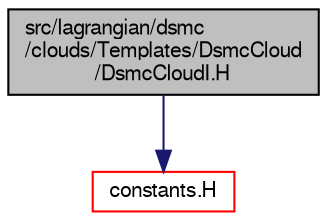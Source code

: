 digraph "src/lagrangian/dsmc/clouds/Templates/DsmcCloud/DsmcCloudI.H"
{
  bgcolor="transparent";
  edge [fontname="FreeSans",fontsize="10",labelfontname="FreeSans",labelfontsize="10"];
  node [fontname="FreeSans",fontsize="10",shape=record];
  Node0 [label="src/lagrangian/dsmc\l/clouds/Templates/DsmcCloud\l/DsmcCloudI.H",height=0.2,width=0.4,color="black", fillcolor="grey75", style="filled", fontcolor="black"];
  Node0 -> Node1 [color="midnightblue",fontsize="10",style="solid",fontname="FreeSans"];
  Node1 [label="constants.H",height=0.2,width=0.4,color="red",URL="$a10217.html"];
}
